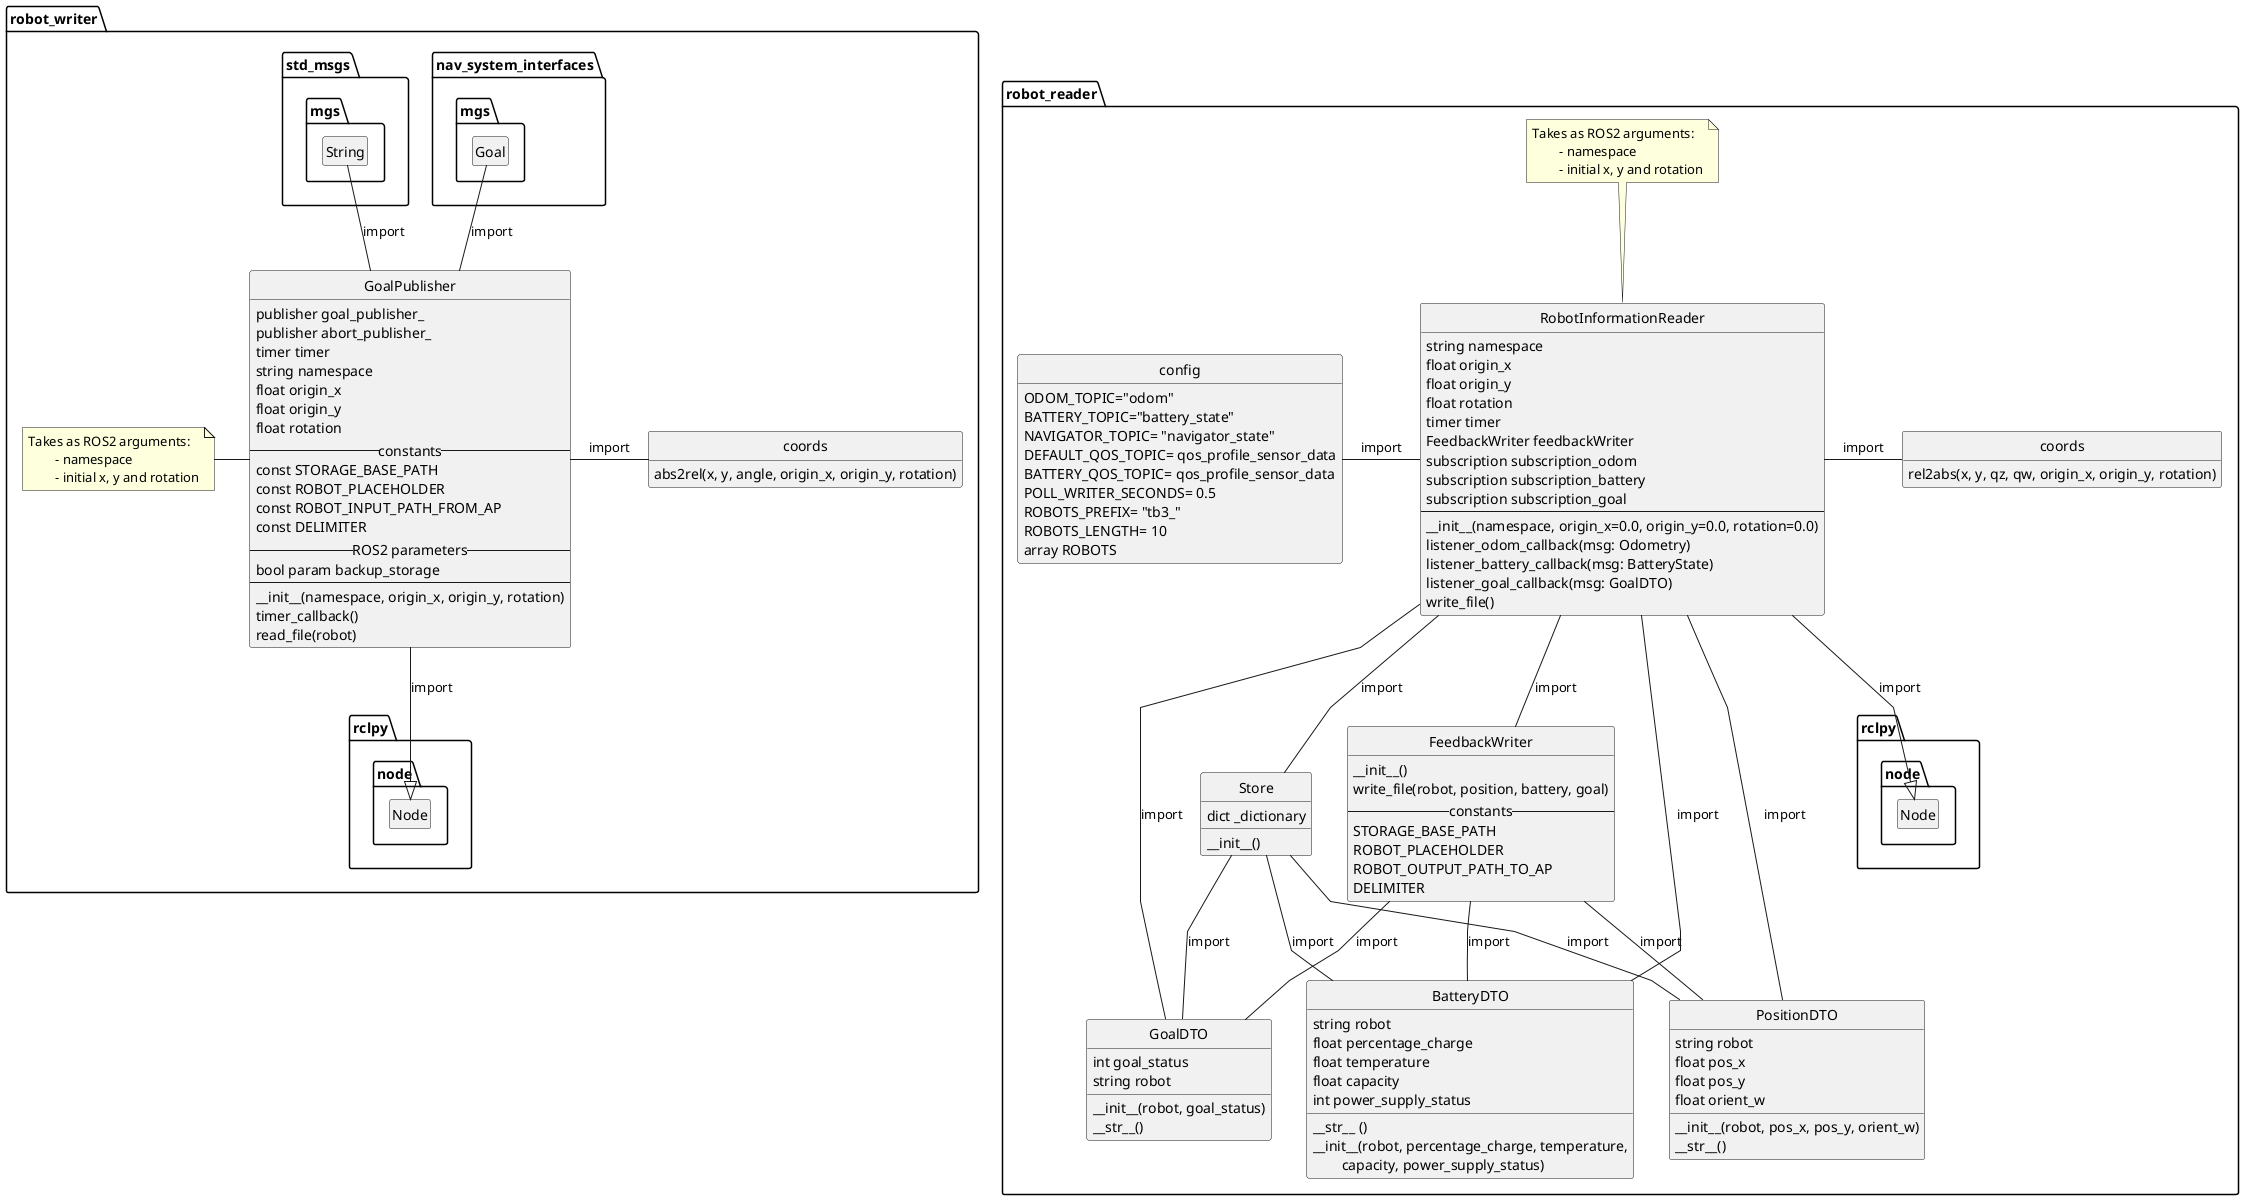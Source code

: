 @startuml
hide empty member
hide circle
skinparam Linetype polyline

package robot_writer {

	class GoalPublisher {
		publisher goal_publisher_
		publisher abort_publisher_
		timer timer
		string namespace
		float origin_x
		float origin_y
		float rotation
		--constants--
		const STORAGE_BASE_PATH
		const ROBOT_PLACEHOLDER
		const ROBOT_INPUT_PATH_FROM_AP
		const DELIMITER
		--ROS2 parameters--
		bool param backup_storage
		---
		__init__(namespace, origin_x, origin_y, rotation)
		timer_callback()
		read_file(robot)
	}
	class robot_writer.coords {
	  abs2rel(x, y, angle, origin_x, origin_y, rotation)
	}
note "Takes as ROS2 arguments:\n\t- namespace\n\t- initial x, y and rotation" as N1
 N1 -right- GoalPublisher
 GoalPublisher -right- robot_writer.coords: import
 GoalPublisher -up- nav_system_interfaces.mgs.Goal: import
 GoalPublisher -up- std_msgs.mgs.String: import
 GoalPublisher -down-|> rclpy.node.Node: import
}

package robot_reader {
	class RobotInformationReader {
		string namespace
		float origin_x
		float origin_y
		float rotation
		timer timer
		FeedbackWriter feedbackWriter
		subscription subscription_odom
		subscription subscription_battery
		subscription subscription_goal
		---
		__init__(namespace, origin_x=0.0, origin_y=0.0, rotation=0.0)
		listener_odom_callback(msg: Odometry)
		listener_battery_callback(msg: BatteryState)
		listener_goal_callback(msg: GoalDTO)
		write_file()
	}

class BatteryDTO{
	string robot
	float percentage_charge
	float temperature
	float capacity
	int power_supply_status
	__str__ ()
	__init__(robot, percentage_charge, temperature,
		\tcapacity, power_supply_status)
}
class config{
	ODOM_TOPIC="odom"
	BATTERY_TOPIC="battery_state"
	NAVIGATOR_TOPIC= "navigator_state"
	DEFAULT_QOS_TOPIC= qos_profile_sensor_data
	BATTERY_QOS_TOPIC= qos_profile_sensor_data
	POLL_WRITER_SECONDS= 0.5
	ROBOTS_PREFIX= "tb3_"
	ROBOTS_LENGTH= 10
	array ROBOTS
}
class coords{
	rel2abs(x, y, qz, qw, origin_x, origin_y, rotation)
}
class FeedbackWriter{
	__init__()
	write_file(robot, position, battery, goal)
	--constants--
	STORAGE_BASE_PATH
	ROBOT_PLACEHOLDER
	ROBOT_OUTPUT_PATH_TO_AP
	DELIMITER
}
class GoalDTO{
	__init__(robot, goal_status)
	int goal_status
	string robot
	__str__() 
}
class PositionDTO{
	string robot
	float pos_x
	float pos_y
	float orient_w
	__init__(robot, pos_x, pos_y, orient_w)
	__str__()
}

class Store{
	__init__()
	dict _dictionary
}

note "Takes as ROS2 arguments:\n\t- namespace\n\t- initial x, y and rotation" as N2
 N2 -down- RobotInformationReader

FeedbackWriter -- PositionDTO: import
FeedbackWriter -- BatteryDTO: import
FeedbackWriter -- GoalDTO: import
Store -- PositionDTO: import
Store -- BatteryDTO: import
Store -- GoalDTO: import
RobotInformationReader -- PositionDTO: import
RobotInformationReader -- BatteryDTO: import
RobotInformationReader -- GoalDTO: import
RobotInformationReader -- FeedbackWriter: import
RobotInformationReader -- Store: import
RobotInformationReader -right- coords: import
RobotInformationReader -left- config: import
RobotInformationReader --|> rclpy.node.Node: import
}


@enduml
